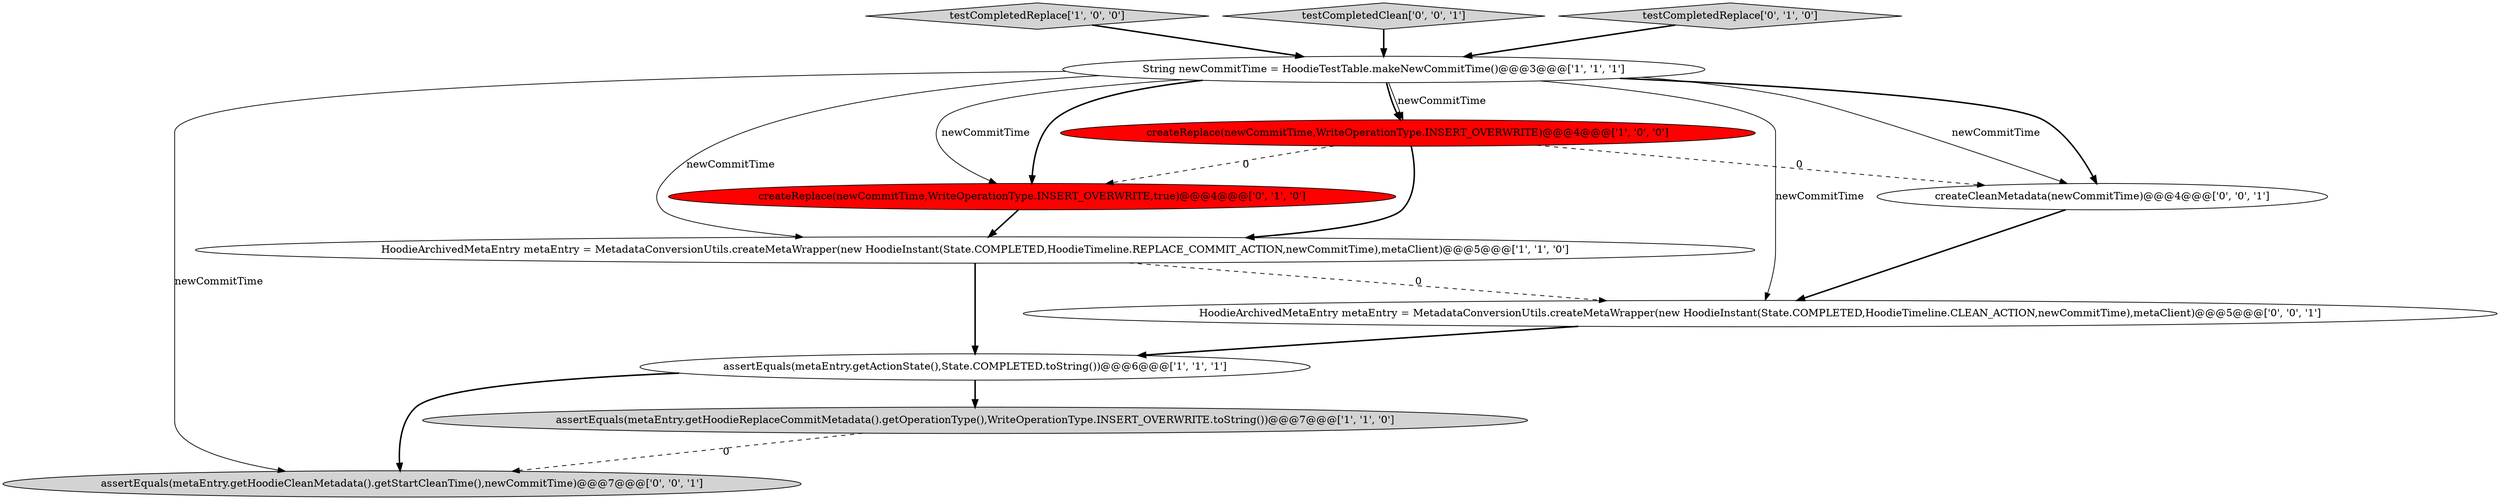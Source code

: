 digraph {
2 [style = filled, label = "String newCommitTime = HoodieTestTable.makeNewCommitTime()@@@3@@@['1', '1', '1']", fillcolor = white, shape = ellipse image = "AAA0AAABBB1BBB"];
5 [style = filled, label = "assertEquals(metaEntry.getActionState(),State.COMPLETED.toString())@@@6@@@['1', '1', '1']", fillcolor = white, shape = ellipse image = "AAA0AAABBB1BBB"];
9 [style = filled, label = "assertEquals(metaEntry.getHoodieCleanMetadata().getStartCleanTime(),newCommitTime)@@@7@@@['0', '0', '1']", fillcolor = lightgray, shape = ellipse image = "AAA0AAABBB3BBB"];
4 [style = filled, label = "HoodieArchivedMetaEntry metaEntry = MetadataConversionUtils.createMetaWrapper(new HoodieInstant(State.COMPLETED,HoodieTimeline.REPLACE_COMMIT_ACTION,newCommitTime),metaClient)@@@5@@@['1', '1', '0']", fillcolor = white, shape = ellipse image = "AAA0AAABBB1BBB"];
3 [style = filled, label = "testCompletedReplace['1', '0', '0']", fillcolor = lightgray, shape = diamond image = "AAA0AAABBB1BBB"];
6 [style = filled, label = "createReplace(newCommitTime,WriteOperationType.INSERT_OVERWRITE,true)@@@4@@@['0', '1', '0']", fillcolor = red, shape = ellipse image = "AAA1AAABBB2BBB"];
10 [style = filled, label = "HoodieArchivedMetaEntry metaEntry = MetadataConversionUtils.createMetaWrapper(new HoodieInstant(State.COMPLETED,HoodieTimeline.CLEAN_ACTION,newCommitTime),metaClient)@@@5@@@['0', '0', '1']", fillcolor = white, shape = ellipse image = "AAA0AAABBB3BBB"];
0 [style = filled, label = "createReplace(newCommitTime,WriteOperationType.INSERT_OVERWRITE)@@@4@@@['1', '0', '0']", fillcolor = red, shape = ellipse image = "AAA1AAABBB1BBB"];
8 [style = filled, label = "createCleanMetadata(newCommitTime)@@@4@@@['0', '0', '1']", fillcolor = white, shape = ellipse image = "AAA0AAABBB3BBB"];
1 [style = filled, label = "assertEquals(metaEntry.getHoodieReplaceCommitMetadata().getOperationType(),WriteOperationType.INSERT_OVERWRITE.toString())@@@7@@@['1', '1', '0']", fillcolor = lightgray, shape = ellipse image = "AAA0AAABBB1BBB"];
11 [style = filled, label = "testCompletedClean['0', '0', '1']", fillcolor = lightgray, shape = diamond image = "AAA0AAABBB3BBB"];
7 [style = filled, label = "testCompletedReplace['0', '1', '0']", fillcolor = lightgray, shape = diamond image = "AAA0AAABBB2BBB"];
2->9 [style = solid, label="newCommitTime"];
8->10 [style = bold, label=""];
2->6 [style = solid, label="newCommitTime"];
5->9 [style = bold, label=""];
2->6 [style = bold, label=""];
0->6 [style = dashed, label="0"];
2->4 [style = solid, label="newCommitTime"];
1->9 [style = dashed, label="0"];
2->8 [style = solid, label="newCommitTime"];
11->2 [style = bold, label=""];
5->1 [style = bold, label=""];
6->4 [style = bold, label=""];
2->0 [style = bold, label=""];
10->5 [style = bold, label=""];
3->2 [style = bold, label=""];
0->4 [style = bold, label=""];
7->2 [style = bold, label=""];
2->10 [style = solid, label="newCommitTime"];
2->0 [style = solid, label="newCommitTime"];
0->8 [style = dashed, label="0"];
4->10 [style = dashed, label="0"];
4->5 [style = bold, label=""];
2->8 [style = bold, label=""];
}
